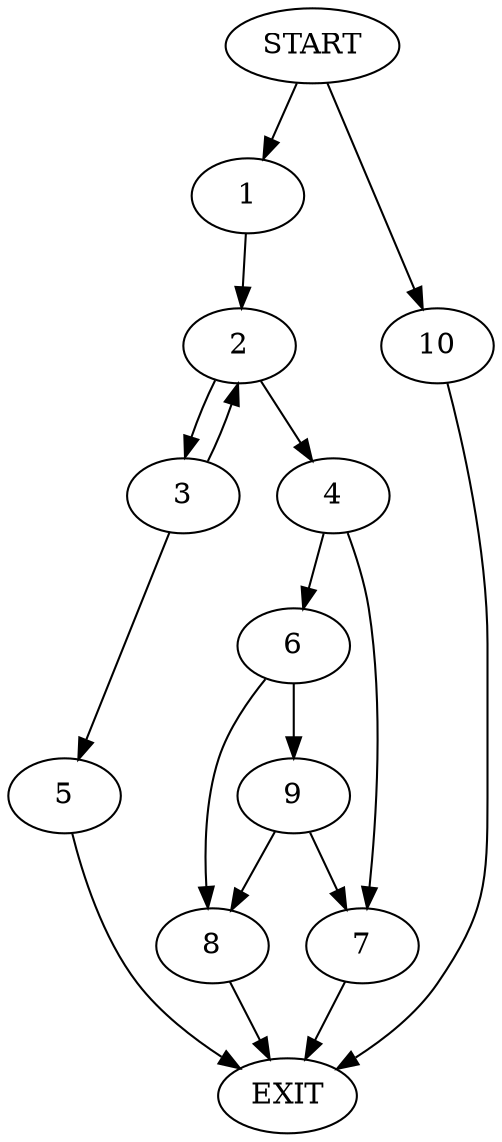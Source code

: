 digraph {
0 [label="START"]
11 [label="EXIT"]
0 -> 1
1 -> 2
2 -> 3
2 -> 4
3 -> 2
3 -> 5
4 -> 6
4 -> 7
5 -> 11
6 -> 8
6 -> 9
7 -> 11
8 -> 11
9 -> 8
9 -> 7
0 -> 10
10 -> 11
}

